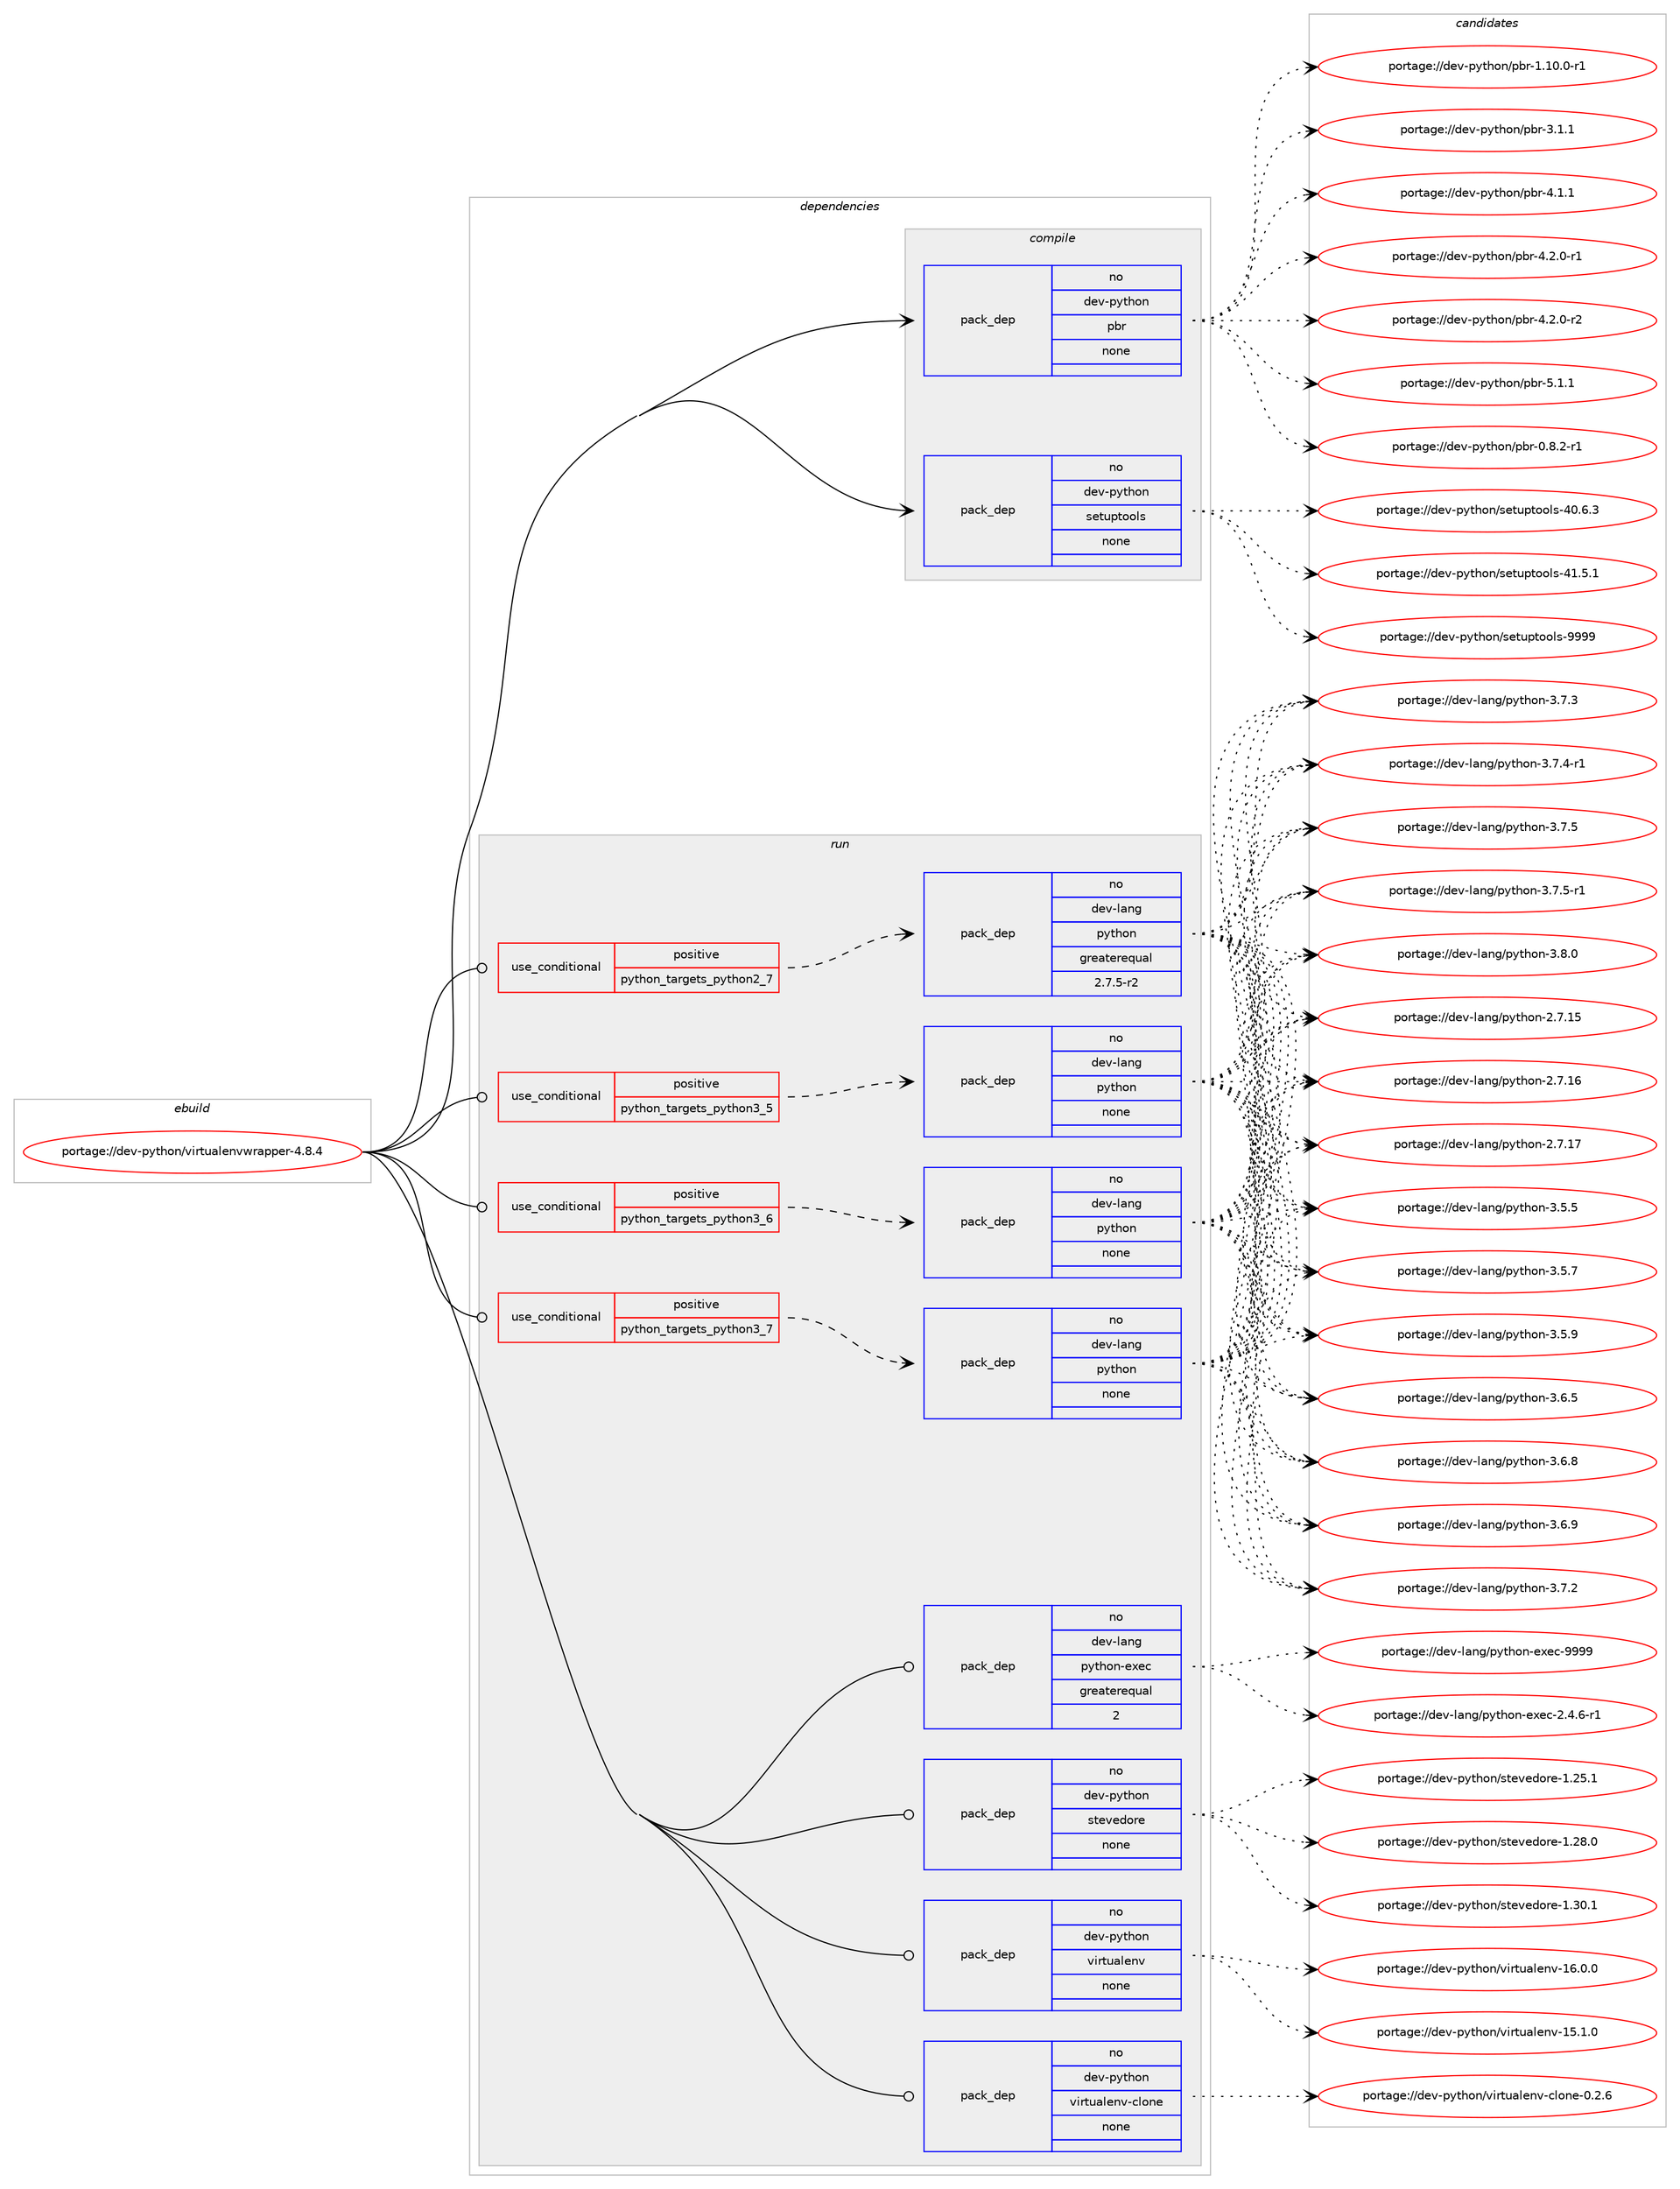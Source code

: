digraph prolog {

# *************
# Graph options
# *************

newrank=true;
concentrate=true;
compound=true;
graph [rankdir=LR,fontname=Helvetica,fontsize=10,ranksep=1.5];#, ranksep=2.5, nodesep=0.2];
edge  [arrowhead=vee];
node  [fontname=Helvetica,fontsize=10];

# **********
# The ebuild
# **********

subgraph cluster_leftcol {
color=gray;
rank=same;
label=<<i>ebuild</i>>;
id [label="portage://dev-python/virtualenvwrapper-4.8.4", color=red, width=4, href="../dev-python/virtualenvwrapper-4.8.4.svg"];
}

# ****************
# The dependencies
# ****************

subgraph cluster_midcol {
color=gray;
label=<<i>dependencies</i>>;
subgraph cluster_compile {
fillcolor="#eeeeee";
style=filled;
label=<<i>compile</i>>;
subgraph pack134197 {
dependency178089 [label=<<TABLE BORDER="0" CELLBORDER="1" CELLSPACING="0" CELLPADDING="4" WIDTH="220"><TR><TD ROWSPAN="6" CELLPADDING="30">pack_dep</TD></TR><TR><TD WIDTH="110">no</TD></TR><TR><TD>dev-python</TD></TR><TR><TD>pbr</TD></TR><TR><TD>none</TD></TR><TR><TD></TD></TR></TABLE>>, shape=none, color=blue];
}
id:e -> dependency178089:w [weight=20,style="solid",arrowhead="vee"];
subgraph pack134198 {
dependency178090 [label=<<TABLE BORDER="0" CELLBORDER="1" CELLSPACING="0" CELLPADDING="4" WIDTH="220"><TR><TD ROWSPAN="6" CELLPADDING="30">pack_dep</TD></TR><TR><TD WIDTH="110">no</TD></TR><TR><TD>dev-python</TD></TR><TR><TD>setuptools</TD></TR><TR><TD>none</TD></TR><TR><TD></TD></TR></TABLE>>, shape=none, color=blue];
}
id:e -> dependency178090:w [weight=20,style="solid",arrowhead="vee"];
}
subgraph cluster_compileandrun {
fillcolor="#eeeeee";
style=filled;
label=<<i>compile and run</i>>;
}
subgraph cluster_run {
fillcolor="#eeeeee";
style=filled;
label=<<i>run</i>>;
subgraph cond40479 {
dependency178091 [label=<<TABLE BORDER="0" CELLBORDER="1" CELLSPACING="0" CELLPADDING="4"><TR><TD ROWSPAN="3" CELLPADDING="10">use_conditional</TD></TR><TR><TD>positive</TD></TR><TR><TD>python_targets_python2_7</TD></TR></TABLE>>, shape=none, color=red];
subgraph pack134199 {
dependency178092 [label=<<TABLE BORDER="0" CELLBORDER="1" CELLSPACING="0" CELLPADDING="4" WIDTH="220"><TR><TD ROWSPAN="6" CELLPADDING="30">pack_dep</TD></TR><TR><TD WIDTH="110">no</TD></TR><TR><TD>dev-lang</TD></TR><TR><TD>python</TD></TR><TR><TD>greaterequal</TD></TR><TR><TD>2.7.5-r2</TD></TR></TABLE>>, shape=none, color=blue];
}
dependency178091:e -> dependency178092:w [weight=20,style="dashed",arrowhead="vee"];
}
id:e -> dependency178091:w [weight=20,style="solid",arrowhead="odot"];
subgraph cond40480 {
dependency178093 [label=<<TABLE BORDER="0" CELLBORDER="1" CELLSPACING="0" CELLPADDING="4"><TR><TD ROWSPAN="3" CELLPADDING="10">use_conditional</TD></TR><TR><TD>positive</TD></TR><TR><TD>python_targets_python3_5</TD></TR></TABLE>>, shape=none, color=red];
subgraph pack134200 {
dependency178094 [label=<<TABLE BORDER="0" CELLBORDER="1" CELLSPACING="0" CELLPADDING="4" WIDTH="220"><TR><TD ROWSPAN="6" CELLPADDING="30">pack_dep</TD></TR><TR><TD WIDTH="110">no</TD></TR><TR><TD>dev-lang</TD></TR><TR><TD>python</TD></TR><TR><TD>none</TD></TR><TR><TD></TD></TR></TABLE>>, shape=none, color=blue];
}
dependency178093:e -> dependency178094:w [weight=20,style="dashed",arrowhead="vee"];
}
id:e -> dependency178093:w [weight=20,style="solid",arrowhead="odot"];
subgraph cond40481 {
dependency178095 [label=<<TABLE BORDER="0" CELLBORDER="1" CELLSPACING="0" CELLPADDING="4"><TR><TD ROWSPAN="3" CELLPADDING="10">use_conditional</TD></TR><TR><TD>positive</TD></TR><TR><TD>python_targets_python3_6</TD></TR></TABLE>>, shape=none, color=red];
subgraph pack134201 {
dependency178096 [label=<<TABLE BORDER="0" CELLBORDER="1" CELLSPACING="0" CELLPADDING="4" WIDTH="220"><TR><TD ROWSPAN="6" CELLPADDING="30">pack_dep</TD></TR><TR><TD WIDTH="110">no</TD></TR><TR><TD>dev-lang</TD></TR><TR><TD>python</TD></TR><TR><TD>none</TD></TR><TR><TD></TD></TR></TABLE>>, shape=none, color=blue];
}
dependency178095:e -> dependency178096:w [weight=20,style="dashed",arrowhead="vee"];
}
id:e -> dependency178095:w [weight=20,style="solid",arrowhead="odot"];
subgraph cond40482 {
dependency178097 [label=<<TABLE BORDER="0" CELLBORDER="1" CELLSPACING="0" CELLPADDING="4"><TR><TD ROWSPAN="3" CELLPADDING="10">use_conditional</TD></TR><TR><TD>positive</TD></TR><TR><TD>python_targets_python3_7</TD></TR></TABLE>>, shape=none, color=red];
subgraph pack134202 {
dependency178098 [label=<<TABLE BORDER="0" CELLBORDER="1" CELLSPACING="0" CELLPADDING="4" WIDTH="220"><TR><TD ROWSPAN="6" CELLPADDING="30">pack_dep</TD></TR><TR><TD WIDTH="110">no</TD></TR><TR><TD>dev-lang</TD></TR><TR><TD>python</TD></TR><TR><TD>none</TD></TR><TR><TD></TD></TR></TABLE>>, shape=none, color=blue];
}
dependency178097:e -> dependency178098:w [weight=20,style="dashed",arrowhead="vee"];
}
id:e -> dependency178097:w [weight=20,style="solid",arrowhead="odot"];
subgraph pack134203 {
dependency178099 [label=<<TABLE BORDER="0" CELLBORDER="1" CELLSPACING="0" CELLPADDING="4" WIDTH="220"><TR><TD ROWSPAN="6" CELLPADDING="30">pack_dep</TD></TR><TR><TD WIDTH="110">no</TD></TR><TR><TD>dev-lang</TD></TR><TR><TD>python-exec</TD></TR><TR><TD>greaterequal</TD></TR><TR><TD>2</TD></TR></TABLE>>, shape=none, color=blue];
}
id:e -> dependency178099:w [weight=20,style="solid",arrowhead="odot"];
subgraph pack134204 {
dependency178100 [label=<<TABLE BORDER="0" CELLBORDER="1" CELLSPACING="0" CELLPADDING="4" WIDTH="220"><TR><TD ROWSPAN="6" CELLPADDING="30">pack_dep</TD></TR><TR><TD WIDTH="110">no</TD></TR><TR><TD>dev-python</TD></TR><TR><TD>stevedore</TD></TR><TR><TD>none</TD></TR><TR><TD></TD></TR></TABLE>>, shape=none, color=blue];
}
id:e -> dependency178100:w [weight=20,style="solid",arrowhead="odot"];
subgraph pack134205 {
dependency178101 [label=<<TABLE BORDER="0" CELLBORDER="1" CELLSPACING="0" CELLPADDING="4" WIDTH="220"><TR><TD ROWSPAN="6" CELLPADDING="30">pack_dep</TD></TR><TR><TD WIDTH="110">no</TD></TR><TR><TD>dev-python</TD></TR><TR><TD>virtualenv</TD></TR><TR><TD>none</TD></TR><TR><TD></TD></TR></TABLE>>, shape=none, color=blue];
}
id:e -> dependency178101:w [weight=20,style="solid",arrowhead="odot"];
subgraph pack134206 {
dependency178102 [label=<<TABLE BORDER="0" CELLBORDER="1" CELLSPACING="0" CELLPADDING="4" WIDTH="220"><TR><TD ROWSPAN="6" CELLPADDING="30">pack_dep</TD></TR><TR><TD WIDTH="110">no</TD></TR><TR><TD>dev-python</TD></TR><TR><TD>virtualenv-clone</TD></TR><TR><TD>none</TD></TR><TR><TD></TD></TR></TABLE>>, shape=none, color=blue];
}
id:e -> dependency178102:w [weight=20,style="solid",arrowhead="odot"];
}
}

# **************
# The candidates
# **************

subgraph cluster_choices {
rank=same;
color=gray;
label=<<i>candidates</i>>;

subgraph choice134197 {
color=black;
nodesep=1;
choiceportage1001011184511212111610411111047112981144548465646504511449 [label="portage://dev-python/pbr-0.8.2-r1", color=red, width=4,href="../dev-python/pbr-0.8.2-r1.svg"];
choiceportage100101118451121211161041111104711298114454946494846484511449 [label="portage://dev-python/pbr-1.10.0-r1", color=red, width=4,href="../dev-python/pbr-1.10.0-r1.svg"];
choiceportage100101118451121211161041111104711298114455146494649 [label="portage://dev-python/pbr-3.1.1", color=red, width=4,href="../dev-python/pbr-3.1.1.svg"];
choiceportage100101118451121211161041111104711298114455246494649 [label="portage://dev-python/pbr-4.1.1", color=red, width=4,href="../dev-python/pbr-4.1.1.svg"];
choiceportage1001011184511212111610411111047112981144552465046484511449 [label="portage://dev-python/pbr-4.2.0-r1", color=red, width=4,href="../dev-python/pbr-4.2.0-r1.svg"];
choiceportage1001011184511212111610411111047112981144552465046484511450 [label="portage://dev-python/pbr-4.2.0-r2", color=red, width=4,href="../dev-python/pbr-4.2.0-r2.svg"];
choiceportage100101118451121211161041111104711298114455346494649 [label="portage://dev-python/pbr-5.1.1", color=red, width=4,href="../dev-python/pbr-5.1.1.svg"];
dependency178089:e -> choiceportage1001011184511212111610411111047112981144548465646504511449:w [style=dotted,weight="100"];
dependency178089:e -> choiceportage100101118451121211161041111104711298114454946494846484511449:w [style=dotted,weight="100"];
dependency178089:e -> choiceportage100101118451121211161041111104711298114455146494649:w [style=dotted,weight="100"];
dependency178089:e -> choiceportage100101118451121211161041111104711298114455246494649:w [style=dotted,weight="100"];
dependency178089:e -> choiceportage1001011184511212111610411111047112981144552465046484511449:w [style=dotted,weight="100"];
dependency178089:e -> choiceportage1001011184511212111610411111047112981144552465046484511450:w [style=dotted,weight="100"];
dependency178089:e -> choiceportage100101118451121211161041111104711298114455346494649:w [style=dotted,weight="100"];
}
subgraph choice134198 {
color=black;
nodesep=1;
choiceportage100101118451121211161041111104711510111611711211611111110811545524846544651 [label="portage://dev-python/setuptools-40.6.3", color=red, width=4,href="../dev-python/setuptools-40.6.3.svg"];
choiceportage100101118451121211161041111104711510111611711211611111110811545524946534649 [label="portage://dev-python/setuptools-41.5.1", color=red, width=4,href="../dev-python/setuptools-41.5.1.svg"];
choiceportage10010111845112121116104111110471151011161171121161111111081154557575757 [label="portage://dev-python/setuptools-9999", color=red, width=4,href="../dev-python/setuptools-9999.svg"];
dependency178090:e -> choiceportage100101118451121211161041111104711510111611711211611111110811545524846544651:w [style=dotted,weight="100"];
dependency178090:e -> choiceportage100101118451121211161041111104711510111611711211611111110811545524946534649:w [style=dotted,weight="100"];
dependency178090:e -> choiceportage10010111845112121116104111110471151011161171121161111111081154557575757:w [style=dotted,weight="100"];
}
subgraph choice134199 {
color=black;
nodesep=1;
choiceportage10010111845108971101034711212111610411111045504655464953 [label="portage://dev-lang/python-2.7.15", color=red, width=4,href="../dev-lang/python-2.7.15.svg"];
choiceportage10010111845108971101034711212111610411111045504655464954 [label="portage://dev-lang/python-2.7.16", color=red, width=4,href="../dev-lang/python-2.7.16.svg"];
choiceportage10010111845108971101034711212111610411111045504655464955 [label="portage://dev-lang/python-2.7.17", color=red, width=4,href="../dev-lang/python-2.7.17.svg"];
choiceportage100101118451089711010347112121116104111110455146534653 [label="portage://dev-lang/python-3.5.5", color=red, width=4,href="../dev-lang/python-3.5.5.svg"];
choiceportage100101118451089711010347112121116104111110455146534655 [label="portage://dev-lang/python-3.5.7", color=red, width=4,href="../dev-lang/python-3.5.7.svg"];
choiceportage100101118451089711010347112121116104111110455146534657 [label="portage://dev-lang/python-3.5.9", color=red, width=4,href="../dev-lang/python-3.5.9.svg"];
choiceportage100101118451089711010347112121116104111110455146544653 [label="portage://dev-lang/python-3.6.5", color=red, width=4,href="../dev-lang/python-3.6.5.svg"];
choiceportage100101118451089711010347112121116104111110455146544656 [label="portage://dev-lang/python-3.6.8", color=red, width=4,href="../dev-lang/python-3.6.8.svg"];
choiceportage100101118451089711010347112121116104111110455146544657 [label="portage://dev-lang/python-3.6.9", color=red, width=4,href="../dev-lang/python-3.6.9.svg"];
choiceportage100101118451089711010347112121116104111110455146554650 [label="portage://dev-lang/python-3.7.2", color=red, width=4,href="../dev-lang/python-3.7.2.svg"];
choiceportage100101118451089711010347112121116104111110455146554651 [label="portage://dev-lang/python-3.7.3", color=red, width=4,href="../dev-lang/python-3.7.3.svg"];
choiceportage1001011184510897110103471121211161041111104551465546524511449 [label="portage://dev-lang/python-3.7.4-r1", color=red, width=4,href="../dev-lang/python-3.7.4-r1.svg"];
choiceportage100101118451089711010347112121116104111110455146554653 [label="portage://dev-lang/python-3.7.5", color=red, width=4,href="../dev-lang/python-3.7.5.svg"];
choiceportage1001011184510897110103471121211161041111104551465546534511449 [label="portage://dev-lang/python-3.7.5-r1", color=red, width=4,href="../dev-lang/python-3.7.5-r1.svg"];
choiceportage100101118451089711010347112121116104111110455146564648 [label="portage://dev-lang/python-3.8.0", color=red, width=4,href="../dev-lang/python-3.8.0.svg"];
dependency178092:e -> choiceportage10010111845108971101034711212111610411111045504655464953:w [style=dotted,weight="100"];
dependency178092:e -> choiceportage10010111845108971101034711212111610411111045504655464954:w [style=dotted,weight="100"];
dependency178092:e -> choiceportage10010111845108971101034711212111610411111045504655464955:w [style=dotted,weight="100"];
dependency178092:e -> choiceportage100101118451089711010347112121116104111110455146534653:w [style=dotted,weight="100"];
dependency178092:e -> choiceportage100101118451089711010347112121116104111110455146534655:w [style=dotted,weight="100"];
dependency178092:e -> choiceportage100101118451089711010347112121116104111110455146534657:w [style=dotted,weight="100"];
dependency178092:e -> choiceportage100101118451089711010347112121116104111110455146544653:w [style=dotted,weight="100"];
dependency178092:e -> choiceportage100101118451089711010347112121116104111110455146544656:w [style=dotted,weight="100"];
dependency178092:e -> choiceportage100101118451089711010347112121116104111110455146544657:w [style=dotted,weight="100"];
dependency178092:e -> choiceportage100101118451089711010347112121116104111110455146554650:w [style=dotted,weight="100"];
dependency178092:e -> choiceportage100101118451089711010347112121116104111110455146554651:w [style=dotted,weight="100"];
dependency178092:e -> choiceportage1001011184510897110103471121211161041111104551465546524511449:w [style=dotted,weight="100"];
dependency178092:e -> choiceportage100101118451089711010347112121116104111110455146554653:w [style=dotted,weight="100"];
dependency178092:e -> choiceportage1001011184510897110103471121211161041111104551465546534511449:w [style=dotted,weight="100"];
dependency178092:e -> choiceportage100101118451089711010347112121116104111110455146564648:w [style=dotted,weight="100"];
}
subgraph choice134200 {
color=black;
nodesep=1;
choiceportage10010111845108971101034711212111610411111045504655464953 [label="portage://dev-lang/python-2.7.15", color=red, width=4,href="../dev-lang/python-2.7.15.svg"];
choiceportage10010111845108971101034711212111610411111045504655464954 [label="portage://dev-lang/python-2.7.16", color=red, width=4,href="../dev-lang/python-2.7.16.svg"];
choiceportage10010111845108971101034711212111610411111045504655464955 [label="portage://dev-lang/python-2.7.17", color=red, width=4,href="../dev-lang/python-2.7.17.svg"];
choiceportage100101118451089711010347112121116104111110455146534653 [label="portage://dev-lang/python-3.5.5", color=red, width=4,href="../dev-lang/python-3.5.5.svg"];
choiceportage100101118451089711010347112121116104111110455146534655 [label="portage://dev-lang/python-3.5.7", color=red, width=4,href="../dev-lang/python-3.5.7.svg"];
choiceportage100101118451089711010347112121116104111110455146534657 [label="portage://dev-lang/python-3.5.9", color=red, width=4,href="../dev-lang/python-3.5.9.svg"];
choiceportage100101118451089711010347112121116104111110455146544653 [label="portage://dev-lang/python-3.6.5", color=red, width=4,href="../dev-lang/python-3.6.5.svg"];
choiceportage100101118451089711010347112121116104111110455146544656 [label="portage://dev-lang/python-3.6.8", color=red, width=4,href="../dev-lang/python-3.6.8.svg"];
choiceportage100101118451089711010347112121116104111110455146544657 [label="portage://dev-lang/python-3.6.9", color=red, width=4,href="../dev-lang/python-3.6.9.svg"];
choiceportage100101118451089711010347112121116104111110455146554650 [label="portage://dev-lang/python-3.7.2", color=red, width=4,href="../dev-lang/python-3.7.2.svg"];
choiceportage100101118451089711010347112121116104111110455146554651 [label="portage://dev-lang/python-3.7.3", color=red, width=4,href="../dev-lang/python-3.7.3.svg"];
choiceportage1001011184510897110103471121211161041111104551465546524511449 [label="portage://dev-lang/python-3.7.4-r1", color=red, width=4,href="../dev-lang/python-3.7.4-r1.svg"];
choiceportage100101118451089711010347112121116104111110455146554653 [label="portage://dev-lang/python-3.7.5", color=red, width=4,href="../dev-lang/python-3.7.5.svg"];
choiceportage1001011184510897110103471121211161041111104551465546534511449 [label="portage://dev-lang/python-3.7.5-r1", color=red, width=4,href="../dev-lang/python-3.7.5-r1.svg"];
choiceportage100101118451089711010347112121116104111110455146564648 [label="portage://dev-lang/python-3.8.0", color=red, width=4,href="../dev-lang/python-3.8.0.svg"];
dependency178094:e -> choiceportage10010111845108971101034711212111610411111045504655464953:w [style=dotted,weight="100"];
dependency178094:e -> choiceportage10010111845108971101034711212111610411111045504655464954:w [style=dotted,weight="100"];
dependency178094:e -> choiceportage10010111845108971101034711212111610411111045504655464955:w [style=dotted,weight="100"];
dependency178094:e -> choiceportage100101118451089711010347112121116104111110455146534653:w [style=dotted,weight="100"];
dependency178094:e -> choiceportage100101118451089711010347112121116104111110455146534655:w [style=dotted,weight="100"];
dependency178094:e -> choiceportage100101118451089711010347112121116104111110455146534657:w [style=dotted,weight="100"];
dependency178094:e -> choiceportage100101118451089711010347112121116104111110455146544653:w [style=dotted,weight="100"];
dependency178094:e -> choiceportage100101118451089711010347112121116104111110455146544656:w [style=dotted,weight="100"];
dependency178094:e -> choiceportage100101118451089711010347112121116104111110455146544657:w [style=dotted,weight="100"];
dependency178094:e -> choiceportage100101118451089711010347112121116104111110455146554650:w [style=dotted,weight="100"];
dependency178094:e -> choiceportage100101118451089711010347112121116104111110455146554651:w [style=dotted,weight="100"];
dependency178094:e -> choiceportage1001011184510897110103471121211161041111104551465546524511449:w [style=dotted,weight="100"];
dependency178094:e -> choiceportage100101118451089711010347112121116104111110455146554653:w [style=dotted,weight="100"];
dependency178094:e -> choiceportage1001011184510897110103471121211161041111104551465546534511449:w [style=dotted,weight="100"];
dependency178094:e -> choiceportage100101118451089711010347112121116104111110455146564648:w [style=dotted,weight="100"];
}
subgraph choice134201 {
color=black;
nodesep=1;
choiceportage10010111845108971101034711212111610411111045504655464953 [label="portage://dev-lang/python-2.7.15", color=red, width=4,href="../dev-lang/python-2.7.15.svg"];
choiceportage10010111845108971101034711212111610411111045504655464954 [label="portage://dev-lang/python-2.7.16", color=red, width=4,href="../dev-lang/python-2.7.16.svg"];
choiceportage10010111845108971101034711212111610411111045504655464955 [label="portage://dev-lang/python-2.7.17", color=red, width=4,href="../dev-lang/python-2.7.17.svg"];
choiceportage100101118451089711010347112121116104111110455146534653 [label="portage://dev-lang/python-3.5.5", color=red, width=4,href="../dev-lang/python-3.5.5.svg"];
choiceportage100101118451089711010347112121116104111110455146534655 [label="portage://dev-lang/python-3.5.7", color=red, width=4,href="../dev-lang/python-3.5.7.svg"];
choiceportage100101118451089711010347112121116104111110455146534657 [label="portage://dev-lang/python-3.5.9", color=red, width=4,href="../dev-lang/python-3.5.9.svg"];
choiceportage100101118451089711010347112121116104111110455146544653 [label="portage://dev-lang/python-3.6.5", color=red, width=4,href="../dev-lang/python-3.6.5.svg"];
choiceportage100101118451089711010347112121116104111110455146544656 [label="portage://dev-lang/python-3.6.8", color=red, width=4,href="../dev-lang/python-3.6.8.svg"];
choiceportage100101118451089711010347112121116104111110455146544657 [label="portage://dev-lang/python-3.6.9", color=red, width=4,href="../dev-lang/python-3.6.9.svg"];
choiceportage100101118451089711010347112121116104111110455146554650 [label="portage://dev-lang/python-3.7.2", color=red, width=4,href="../dev-lang/python-3.7.2.svg"];
choiceportage100101118451089711010347112121116104111110455146554651 [label="portage://dev-lang/python-3.7.3", color=red, width=4,href="../dev-lang/python-3.7.3.svg"];
choiceportage1001011184510897110103471121211161041111104551465546524511449 [label="portage://dev-lang/python-3.7.4-r1", color=red, width=4,href="../dev-lang/python-3.7.4-r1.svg"];
choiceportage100101118451089711010347112121116104111110455146554653 [label="portage://dev-lang/python-3.7.5", color=red, width=4,href="../dev-lang/python-3.7.5.svg"];
choiceportage1001011184510897110103471121211161041111104551465546534511449 [label="portage://dev-lang/python-3.7.5-r1", color=red, width=4,href="../dev-lang/python-3.7.5-r1.svg"];
choiceportage100101118451089711010347112121116104111110455146564648 [label="portage://dev-lang/python-3.8.0", color=red, width=4,href="../dev-lang/python-3.8.0.svg"];
dependency178096:e -> choiceportage10010111845108971101034711212111610411111045504655464953:w [style=dotted,weight="100"];
dependency178096:e -> choiceportage10010111845108971101034711212111610411111045504655464954:w [style=dotted,weight="100"];
dependency178096:e -> choiceportage10010111845108971101034711212111610411111045504655464955:w [style=dotted,weight="100"];
dependency178096:e -> choiceportage100101118451089711010347112121116104111110455146534653:w [style=dotted,weight="100"];
dependency178096:e -> choiceportage100101118451089711010347112121116104111110455146534655:w [style=dotted,weight="100"];
dependency178096:e -> choiceportage100101118451089711010347112121116104111110455146534657:w [style=dotted,weight="100"];
dependency178096:e -> choiceportage100101118451089711010347112121116104111110455146544653:w [style=dotted,weight="100"];
dependency178096:e -> choiceportage100101118451089711010347112121116104111110455146544656:w [style=dotted,weight="100"];
dependency178096:e -> choiceportage100101118451089711010347112121116104111110455146544657:w [style=dotted,weight="100"];
dependency178096:e -> choiceportage100101118451089711010347112121116104111110455146554650:w [style=dotted,weight="100"];
dependency178096:e -> choiceportage100101118451089711010347112121116104111110455146554651:w [style=dotted,weight="100"];
dependency178096:e -> choiceportage1001011184510897110103471121211161041111104551465546524511449:w [style=dotted,weight="100"];
dependency178096:e -> choiceportage100101118451089711010347112121116104111110455146554653:w [style=dotted,weight="100"];
dependency178096:e -> choiceportage1001011184510897110103471121211161041111104551465546534511449:w [style=dotted,weight="100"];
dependency178096:e -> choiceportage100101118451089711010347112121116104111110455146564648:w [style=dotted,weight="100"];
}
subgraph choice134202 {
color=black;
nodesep=1;
choiceportage10010111845108971101034711212111610411111045504655464953 [label="portage://dev-lang/python-2.7.15", color=red, width=4,href="../dev-lang/python-2.7.15.svg"];
choiceportage10010111845108971101034711212111610411111045504655464954 [label="portage://dev-lang/python-2.7.16", color=red, width=4,href="../dev-lang/python-2.7.16.svg"];
choiceportage10010111845108971101034711212111610411111045504655464955 [label="portage://dev-lang/python-2.7.17", color=red, width=4,href="../dev-lang/python-2.7.17.svg"];
choiceportage100101118451089711010347112121116104111110455146534653 [label="portage://dev-lang/python-3.5.5", color=red, width=4,href="../dev-lang/python-3.5.5.svg"];
choiceportage100101118451089711010347112121116104111110455146534655 [label="portage://dev-lang/python-3.5.7", color=red, width=4,href="../dev-lang/python-3.5.7.svg"];
choiceportage100101118451089711010347112121116104111110455146534657 [label="portage://dev-lang/python-3.5.9", color=red, width=4,href="../dev-lang/python-3.5.9.svg"];
choiceportage100101118451089711010347112121116104111110455146544653 [label="portage://dev-lang/python-3.6.5", color=red, width=4,href="../dev-lang/python-3.6.5.svg"];
choiceportage100101118451089711010347112121116104111110455146544656 [label="portage://dev-lang/python-3.6.8", color=red, width=4,href="../dev-lang/python-3.6.8.svg"];
choiceportage100101118451089711010347112121116104111110455146544657 [label="portage://dev-lang/python-3.6.9", color=red, width=4,href="../dev-lang/python-3.6.9.svg"];
choiceportage100101118451089711010347112121116104111110455146554650 [label="portage://dev-lang/python-3.7.2", color=red, width=4,href="../dev-lang/python-3.7.2.svg"];
choiceportage100101118451089711010347112121116104111110455146554651 [label="portage://dev-lang/python-3.7.3", color=red, width=4,href="../dev-lang/python-3.7.3.svg"];
choiceportage1001011184510897110103471121211161041111104551465546524511449 [label="portage://dev-lang/python-3.7.4-r1", color=red, width=4,href="../dev-lang/python-3.7.4-r1.svg"];
choiceportage100101118451089711010347112121116104111110455146554653 [label="portage://dev-lang/python-3.7.5", color=red, width=4,href="../dev-lang/python-3.7.5.svg"];
choiceportage1001011184510897110103471121211161041111104551465546534511449 [label="portage://dev-lang/python-3.7.5-r1", color=red, width=4,href="../dev-lang/python-3.7.5-r1.svg"];
choiceportage100101118451089711010347112121116104111110455146564648 [label="portage://dev-lang/python-3.8.0", color=red, width=4,href="../dev-lang/python-3.8.0.svg"];
dependency178098:e -> choiceportage10010111845108971101034711212111610411111045504655464953:w [style=dotted,weight="100"];
dependency178098:e -> choiceportage10010111845108971101034711212111610411111045504655464954:w [style=dotted,weight="100"];
dependency178098:e -> choiceportage10010111845108971101034711212111610411111045504655464955:w [style=dotted,weight="100"];
dependency178098:e -> choiceportage100101118451089711010347112121116104111110455146534653:w [style=dotted,weight="100"];
dependency178098:e -> choiceportage100101118451089711010347112121116104111110455146534655:w [style=dotted,weight="100"];
dependency178098:e -> choiceportage100101118451089711010347112121116104111110455146534657:w [style=dotted,weight="100"];
dependency178098:e -> choiceportage100101118451089711010347112121116104111110455146544653:w [style=dotted,weight="100"];
dependency178098:e -> choiceportage100101118451089711010347112121116104111110455146544656:w [style=dotted,weight="100"];
dependency178098:e -> choiceportage100101118451089711010347112121116104111110455146544657:w [style=dotted,weight="100"];
dependency178098:e -> choiceportage100101118451089711010347112121116104111110455146554650:w [style=dotted,weight="100"];
dependency178098:e -> choiceportage100101118451089711010347112121116104111110455146554651:w [style=dotted,weight="100"];
dependency178098:e -> choiceportage1001011184510897110103471121211161041111104551465546524511449:w [style=dotted,weight="100"];
dependency178098:e -> choiceportage100101118451089711010347112121116104111110455146554653:w [style=dotted,weight="100"];
dependency178098:e -> choiceportage1001011184510897110103471121211161041111104551465546534511449:w [style=dotted,weight="100"];
dependency178098:e -> choiceportage100101118451089711010347112121116104111110455146564648:w [style=dotted,weight="100"];
}
subgraph choice134203 {
color=black;
nodesep=1;
choiceportage10010111845108971101034711212111610411111045101120101994550465246544511449 [label="portage://dev-lang/python-exec-2.4.6-r1", color=red, width=4,href="../dev-lang/python-exec-2.4.6-r1.svg"];
choiceportage10010111845108971101034711212111610411111045101120101994557575757 [label="portage://dev-lang/python-exec-9999", color=red, width=4,href="../dev-lang/python-exec-9999.svg"];
dependency178099:e -> choiceportage10010111845108971101034711212111610411111045101120101994550465246544511449:w [style=dotted,weight="100"];
dependency178099:e -> choiceportage10010111845108971101034711212111610411111045101120101994557575757:w [style=dotted,weight="100"];
}
subgraph choice134204 {
color=black;
nodesep=1;
choiceportage100101118451121211161041111104711511610111810110011111410145494650534649 [label="portage://dev-python/stevedore-1.25.1", color=red, width=4,href="../dev-python/stevedore-1.25.1.svg"];
choiceportage100101118451121211161041111104711511610111810110011111410145494650564648 [label="portage://dev-python/stevedore-1.28.0", color=red, width=4,href="../dev-python/stevedore-1.28.0.svg"];
choiceportage100101118451121211161041111104711511610111810110011111410145494651484649 [label="portage://dev-python/stevedore-1.30.1", color=red, width=4,href="../dev-python/stevedore-1.30.1.svg"];
dependency178100:e -> choiceportage100101118451121211161041111104711511610111810110011111410145494650534649:w [style=dotted,weight="100"];
dependency178100:e -> choiceportage100101118451121211161041111104711511610111810110011111410145494650564648:w [style=dotted,weight="100"];
dependency178100:e -> choiceportage100101118451121211161041111104711511610111810110011111410145494651484649:w [style=dotted,weight="100"];
}
subgraph choice134205 {
color=black;
nodesep=1;
choiceportage10010111845112121116104111110471181051141161179710810111011845495346494648 [label="portage://dev-python/virtualenv-15.1.0", color=red, width=4,href="../dev-python/virtualenv-15.1.0.svg"];
choiceportage10010111845112121116104111110471181051141161179710810111011845495446484648 [label="portage://dev-python/virtualenv-16.0.0", color=red, width=4,href="../dev-python/virtualenv-16.0.0.svg"];
dependency178101:e -> choiceportage10010111845112121116104111110471181051141161179710810111011845495346494648:w [style=dotted,weight="100"];
dependency178101:e -> choiceportage10010111845112121116104111110471181051141161179710810111011845495446484648:w [style=dotted,weight="100"];
}
subgraph choice134206 {
color=black;
nodesep=1;
choiceportage1001011184511212111610411111047118105114116117971081011101184599108111110101454846504654 [label="portage://dev-python/virtualenv-clone-0.2.6", color=red, width=4,href="../dev-python/virtualenv-clone-0.2.6.svg"];
dependency178102:e -> choiceportage1001011184511212111610411111047118105114116117971081011101184599108111110101454846504654:w [style=dotted,weight="100"];
}
}

}
